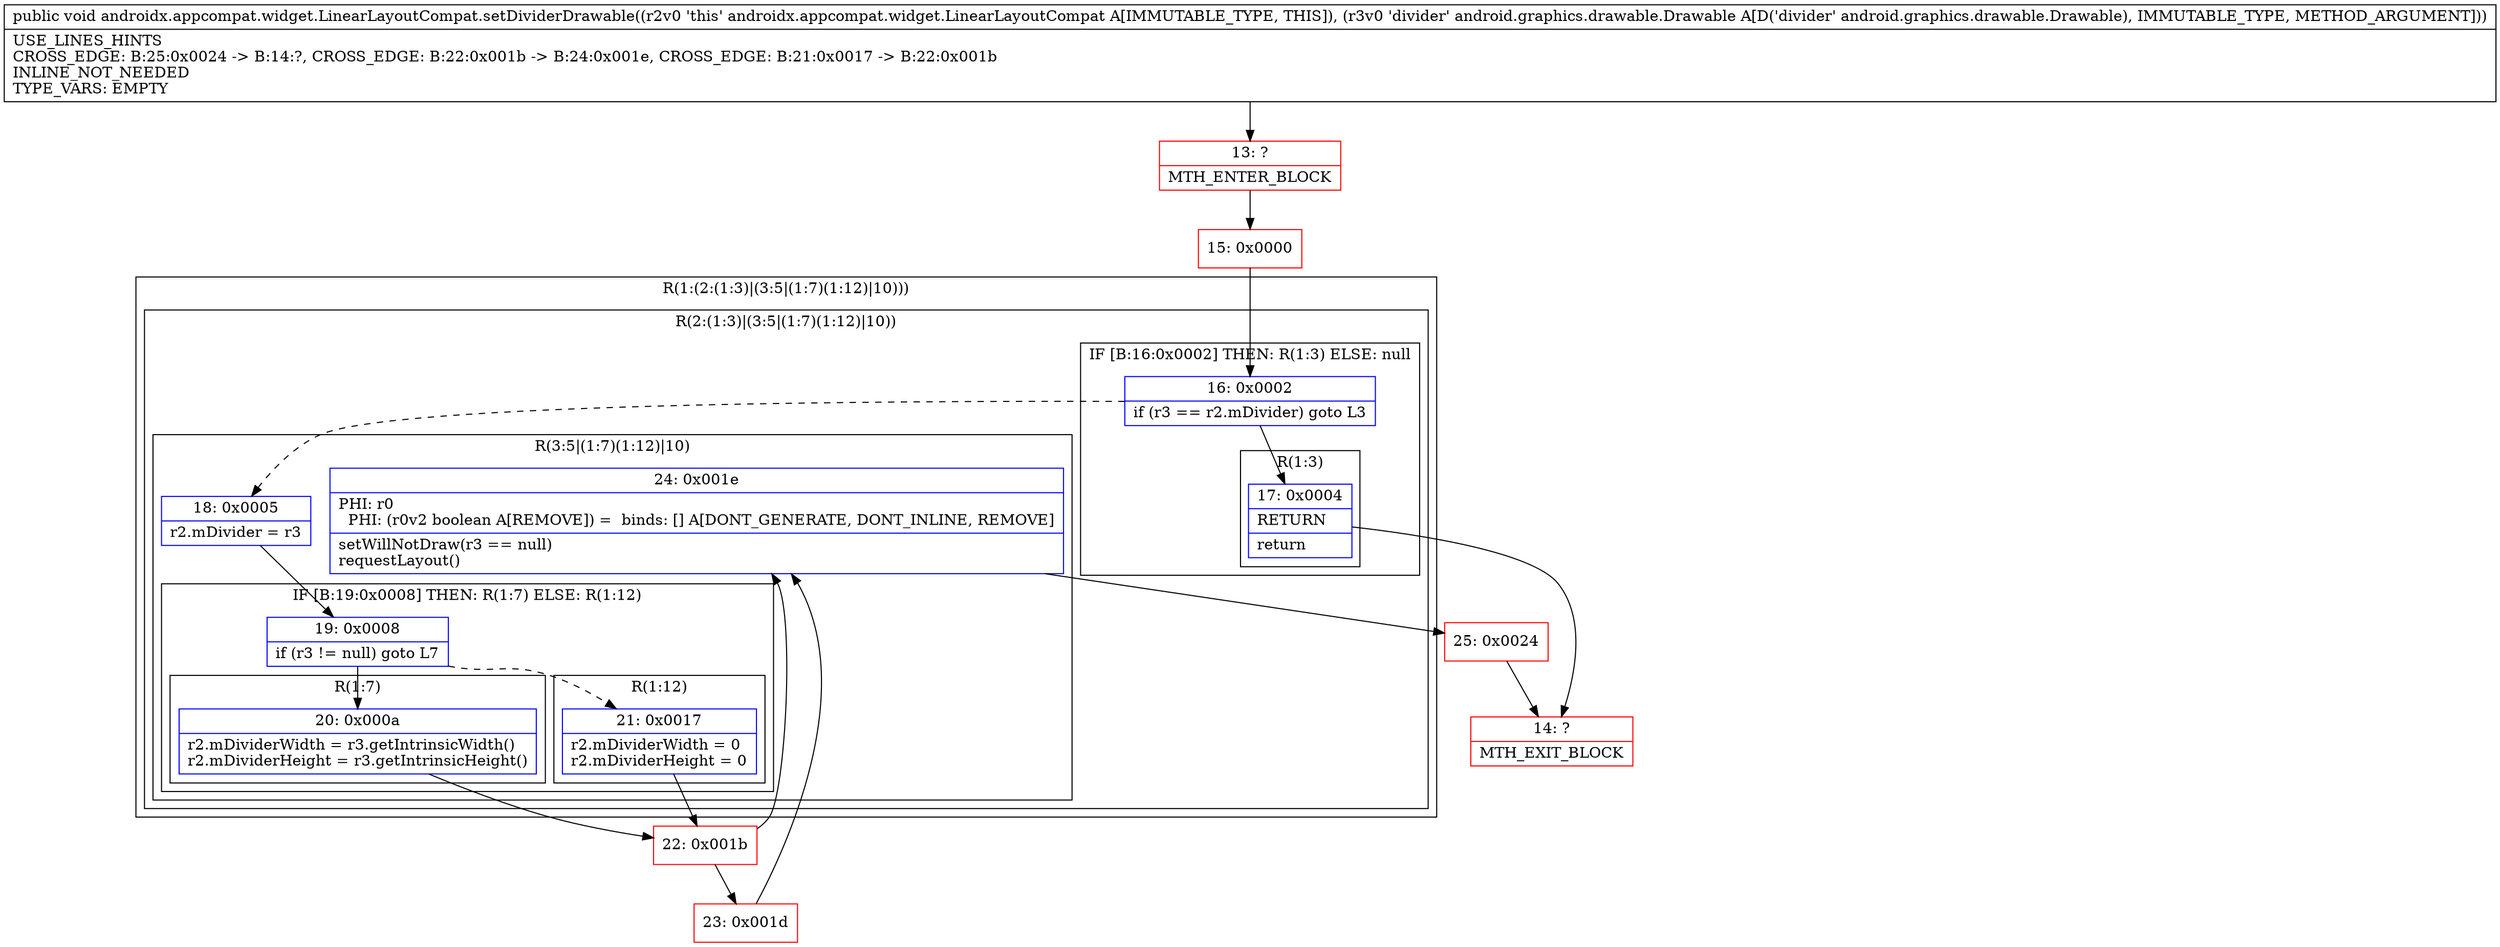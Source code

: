 digraph "CFG forandroidx.appcompat.widget.LinearLayoutCompat.setDividerDrawable(Landroid\/graphics\/drawable\/Drawable;)V" {
subgraph cluster_Region_662788667 {
label = "R(1:(2:(1:3)|(3:5|(1:7)(1:12)|10)))";
node [shape=record,color=blue];
subgraph cluster_Region_1431993794 {
label = "R(2:(1:3)|(3:5|(1:7)(1:12)|10))";
node [shape=record,color=blue];
subgraph cluster_IfRegion_1943686299 {
label = "IF [B:16:0x0002] THEN: R(1:3) ELSE: null";
node [shape=record,color=blue];
Node_16 [shape=record,label="{16\:\ 0x0002|if (r3 == r2.mDivider) goto L3\l}"];
subgraph cluster_Region_683242544 {
label = "R(1:3)";
node [shape=record,color=blue];
Node_17 [shape=record,label="{17\:\ 0x0004|RETURN\l|return\l}"];
}
}
subgraph cluster_Region_88388510 {
label = "R(3:5|(1:7)(1:12)|10)";
node [shape=record,color=blue];
Node_18 [shape=record,label="{18\:\ 0x0005|r2.mDivider = r3\l}"];
subgraph cluster_IfRegion_58092185 {
label = "IF [B:19:0x0008] THEN: R(1:7) ELSE: R(1:12)";
node [shape=record,color=blue];
Node_19 [shape=record,label="{19\:\ 0x0008|if (r3 != null) goto L7\l}"];
subgraph cluster_Region_577327352 {
label = "R(1:7)";
node [shape=record,color=blue];
Node_20 [shape=record,label="{20\:\ 0x000a|r2.mDividerWidth = r3.getIntrinsicWidth()\lr2.mDividerHeight = r3.getIntrinsicHeight()\l}"];
}
subgraph cluster_Region_1091745905 {
label = "R(1:12)";
node [shape=record,color=blue];
Node_21 [shape=record,label="{21\:\ 0x0017|r2.mDividerWidth = 0\lr2.mDividerHeight = 0\l}"];
}
}
Node_24 [shape=record,label="{24\:\ 0x001e|PHI: r0 \l  PHI: (r0v2 boolean A[REMOVE]) =  binds: [] A[DONT_GENERATE, DONT_INLINE, REMOVE]\l|setWillNotDraw(r3 == null)\lrequestLayout()\l}"];
}
}
}
Node_13 [shape=record,color=red,label="{13\:\ ?|MTH_ENTER_BLOCK\l}"];
Node_15 [shape=record,color=red,label="{15\:\ 0x0000}"];
Node_14 [shape=record,color=red,label="{14\:\ ?|MTH_EXIT_BLOCK\l}"];
Node_22 [shape=record,color=red,label="{22\:\ 0x001b}"];
Node_23 [shape=record,color=red,label="{23\:\ 0x001d}"];
Node_25 [shape=record,color=red,label="{25\:\ 0x0024}"];
MethodNode[shape=record,label="{public void androidx.appcompat.widget.LinearLayoutCompat.setDividerDrawable((r2v0 'this' androidx.appcompat.widget.LinearLayoutCompat A[IMMUTABLE_TYPE, THIS]), (r3v0 'divider' android.graphics.drawable.Drawable A[D('divider' android.graphics.drawable.Drawable), IMMUTABLE_TYPE, METHOD_ARGUMENT]))  | USE_LINES_HINTS\lCROSS_EDGE: B:25:0x0024 \-\> B:14:?, CROSS_EDGE: B:22:0x001b \-\> B:24:0x001e, CROSS_EDGE: B:21:0x0017 \-\> B:22:0x001b\lINLINE_NOT_NEEDED\lTYPE_VARS: EMPTY\l}"];
MethodNode -> Node_13;Node_16 -> Node_17;
Node_16 -> Node_18[style=dashed];
Node_17 -> Node_14;
Node_18 -> Node_19;
Node_19 -> Node_20;
Node_19 -> Node_21[style=dashed];
Node_20 -> Node_22;
Node_21 -> Node_22;
Node_24 -> Node_25;
Node_13 -> Node_15;
Node_15 -> Node_16;
Node_22 -> Node_23;
Node_22 -> Node_24;
Node_23 -> Node_24;
Node_25 -> Node_14;
}

